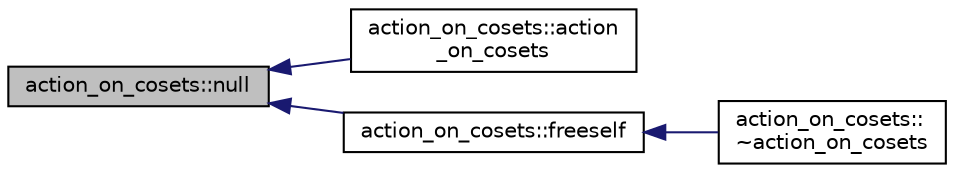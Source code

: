 digraph "action_on_cosets::null"
{
  edge [fontname="Helvetica",fontsize="10",labelfontname="Helvetica",labelfontsize="10"];
  node [fontname="Helvetica",fontsize="10",shape=record];
  rankdir="LR";
  Node244 [label="action_on_cosets::null",height=0.2,width=0.4,color="black", fillcolor="grey75", style="filled", fontcolor="black"];
  Node244 -> Node245 [dir="back",color="midnightblue",fontsize="10",style="solid",fontname="Helvetica"];
  Node245 [label="action_on_cosets::action\l_on_cosets",height=0.2,width=0.4,color="black", fillcolor="white", style="filled",URL="$d3/d72/classaction__on__cosets.html#a0c4c943b7077711319ad40197841a627"];
  Node244 -> Node246 [dir="back",color="midnightblue",fontsize="10",style="solid",fontname="Helvetica"];
  Node246 [label="action_on_cosets::freeself",height=0.2,width=0.4,color="black", fillcolor="white", style="filled",URL="$d3/d72/classaction__on__cosets.html#a6a02c260572535d8e49d4fafedcae303"];
  Node246 -> Node247 [dir="back",color="midnightblue",fontsize="10",style="solid",fontname="Helvetica"];
  Node247 [label="action_on_cosets::\l~action_on_cosets",height=0.2,width=0.4,color="black", fillcolor="white", style="filled",URL="$d3/d72/classaction__on__cosets.html#a6d54f766c814b593efa6d086581df56e"];
}
